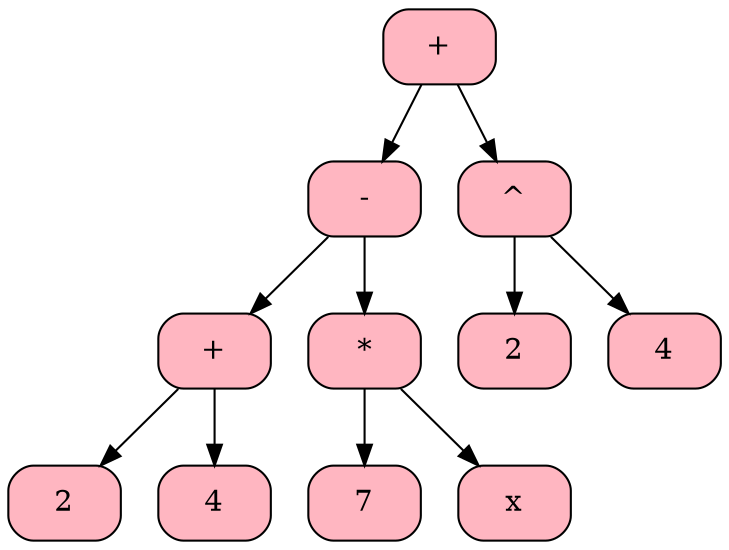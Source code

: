 digraph G { 
node [shape = record];
 "00B517C8"  "00B517C8" [shape = Mrecord, style = filled, fillcolor = lightpink  label = "+ "];
"00B517C8" -> "00B58500" 
 "00B517C8" -> "00B58320" 
 "00B58500" [shape = Mrecord, style = filled, fillcolor = lightpink  label = "- "];
"00B58500" -> "00B58290" 
 "00B58500" -> "00B58308" 
 "00B58290" [shape = Mrecord, style = filled, fillcolor = lightpink  label = "+ "];
"00B58290" -> "00B582C0" 
 "00B58290" -> "00B582D8" 
 "00B582C0" [shape = Mrecord, style = filled, fillcolor = lightpink  label = "2 "];
 "00B582D8" [shape = Mrecord, style = filled, fillcolor = lightpink  label = "4 "];
 "00B58308" [shape = Mrecord, style = filled, fillcolor = lightpink  label = "* "];
"00B58308" -> "00B58218" 
 "00B58308" -> "00B58278" 
 "00B58218" [shape = Mrecord, style = filled, fillcolor = lightpink  label = "7 "];
 "00B58278" [shape = Mrecord, style = filled, fillcolor = lightpink  label = "x "];
 "00B58320" [shape = Mrecord, style = filled, fillcolor = lightpink  label = "^ "];
"00B58320" -> "00B58368" 
 "00B58320" -> "00B58338" 
 "00B58368" [shape = Mrecord, style = filled, fillcolor = lightpink  label = "2 "];
 "00B58338" [shape = Mrecord, style = filled, fillcolor = lightpink  label = "4 "];
}
